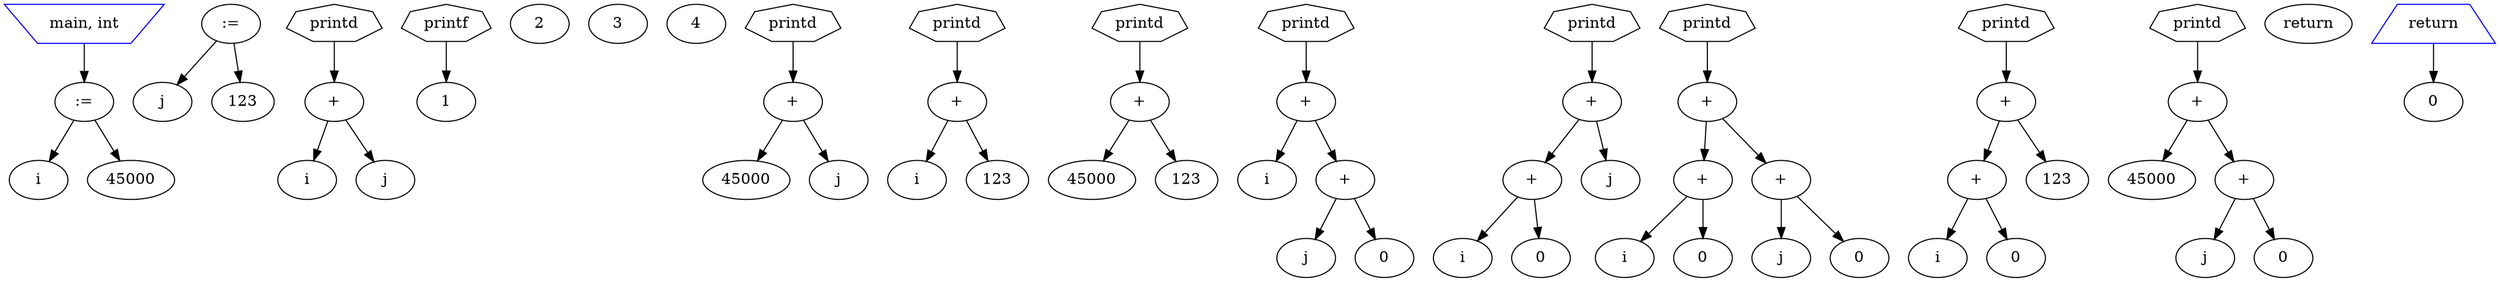 digraph G {

node_0 [label="main, int" shape=invtrapezium color=blue];
node_1 [label=":=" shape=ellipse];
node_2 [label="i" shape=ellipse];
node_3 [label="45000" shape=ellipse];
node_4 [label=":=" shape=ellipse];
node_5 [label="j" shape=ellipse];
node_6 [label="123" shape=ellipse];
node_7 [label="printd" shape=septagon];
node_8 [label="+" shape=ellipse];
node_9 [label="i" shape=ellipse];
node_10 [label="j" shape=ellipse];
node_11 [label="printf" shape=septagon];
node_12 [label="1" shape=ellipse];
node_13 [label="2" shape=ellipse];
node_14 [label="3" shape=ellipse];
node_15 [label="4" shape=ellipse];
node_16 [label="printd" shape=septagon];
node_17 [label="+" shape=ellipse];
node_18 [label="45000" shape=ellipse];
node_19 [label="j" shape=ellipse];
node_20 [label="printd" shape=septagon];
node_21 [label="+" shape=ellipse];
node_22 [label="i" shape=ellipse];
node_23 [label="123" shape=ellipse];
node_24 [label="printd" shape=septagon];
node_25 [label="+" shape=ellipse];
node_26 [label="45000" shape=ellipse];
node_27 [label="123" shape=ellipse];
node_28 [label="printd" shape=septagon];
node_29 [label="+" shape=ellipse];
node_30 [label="i" shape=ellipse];
node_31 [label="+" shape=ellipse];
node_32 [label="j" shape=ellipse];
node_33 [label="0" shape=ellipse];
node_34 [label="printd" shape=septagon];
node_35 [label="+" shape=ellipse];
node_36 [label="+" shape=ellipse];
node_37 [label="i" shape=ellipse];
node_38 [label="0" shape=ellipse];
node_39 [label="j" shape=ellipse];
node_40 [label="printd" shape=septagon];
node_41 [label="+" shape=ellipse];
node_42 [label="+" shape=ellipse];
node_43 [label="i" shape=ellipse];
node_44 [label="0" shape=ellipse];
node_45 [label="+" shape=ellipse];
node_46 [label="j" shape=ellipse];
node_47 [label="0" shape=ellipse];
node_48 [label="printd" shape=septagon];
node_49 [label="+" shape=ellipse];
node_50 [label="+" shape=ellipse];
node_51 [label="i" shape=ellipse];
node_52 [label="0" shape=ellipse];
node_53 [label="123" shape=ellipse];
node_54 [label="printd" shape=septagon];
node_55 [label="+" shape=ellipse];
node_56 [label="45000" shape=ellipse];
node_57 [label="+" shape=ellipse];
node_58 [label="j" shape=ellipse];
node_59 [label="0" shape=ellipse];return 
node_60 [label="return" shape=trapezium color=blue];
node_61 [label="0" shape=ellipse];

node_0 -> node_1
node_1 -> node_2
node_1 -> node_3
node_4 -> node_5
node_4 -> node_6
node_7 -> node_8
node_8 -> node_9
node_8 -> node_10
node_11 -> node_12
node_16 -> node_17
node_17 -> node_18
node_17 -> node_19
node_20 -> node_21
node_21 -> node_22
node_21 -> node_23
node_24 -> node_25
node_25 -> node_26
node_25 -> node_27
node_28 -> node_29
node_29 -> node_30
node_29 -> node_31
node_31 -> node_32
node_31 -> node_33
node_34 -> node_35
node_35 -> node_36
node_36 -> node_37
node_36 -> node_38
node_35 -> node_39
node_40 -> node_41
node_41 -> node_42
node_42 -> node_43
node_42 -> node_44
node_41 -> node_45
node_45 -> node_46
node_45 -> node_47
node_48 -> node_49
node_49 -> node_50
node_50 -> node_51
node_50 -> node_52
node_49 -> node_53
node_54 -> node_55
node_55 -> node_56
node_55 -> node_57
node_57 -> node_58
node_57 -> node_59
node_60 -> node_61
}